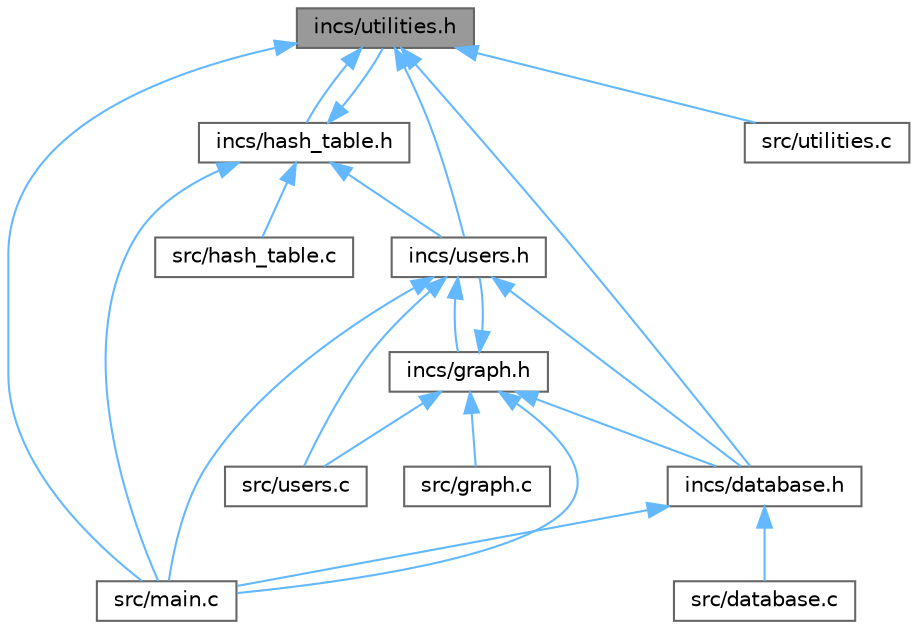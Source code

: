 digraph "incs/utilities.h"
{
 // LATEX_PDF_SIZE
  bgcolor="transparent";
  edge [fontname=Helvetica,fontsize=10,labelfontname=Helvetica,labelfontsize=10];
  node [fontname=Helvetica,fontsize=10,shape=box,height=0.2,width=0.4];
  Node1 [id="Node000001",label="incs/utilities.h",height=0.2,width=0.4,color="gray40", fillcolor="grey60", style="filled", fontcolor="black",tooltip="Cabecera para utilities.c."];
  Node1 -> Node2 [id="edge21_Node000001_Node000002",dir="back",color="steelblue1",style="solid",tooltip=" "];
  Node2 [id="Node000002",label="incs/database.h",height=0.2,width=0.4,color="grey40", fillcolor="white", style="filled",URL="$d8/d9c/database_8h.html",tooltip="Cabecera para database.c."];
  Node2 -> Node3 [id="edge22_Node000002_Node000003",dir="back",color="steelblue1",style="solid",tooltip=" "];
  Node3 [id="Node000003",label="src/database.c",height=0.2,width=0.4,color="grey40", fillcolor="white", style="filled",URL="$d5/d4b/database_8c.html",tooltip="Funciones para la gestión y guardado de la base de datos."];
  Node2 -> Node4 [id="edge23_Node000002_Node000004",dir="back",color="steelblue1",style="solid",tooltip=" "];
  Node4 [id="Node000004",label="src/main.c",height=0.2,width=0.4,color="grey40", fillcolor="white", style="filled",URL="$d0/d29/main_8c.html",tooltip="Flujo principal del programa."];
  Node1 -> Node5 [id="edge24_Node000001_Node000005",dir="back",color="steelblue1",style="solid",tooltip=" "];
  Node5 [id="Node000005",label="incs/hash_table.h",height=0.2,width=0.4,color="grey40", fillcolor="white", style="filled",URL="$d4/ddb/hash__table_8h.html",tooltip="Cabecera para hash_table.c."];
  Node5 -> Node6 [id="edge25_Node000005_Node000006",dir="back",color="steelblue1",style="solid",tooltip=" "];
  Node6 [id="Node000006",label="incs/users.h",height=0.2,width=0.4,color="grey40", fillcolor="white", style="filled",URL="$d0/d5f/users_8h.html",tooltip="Cabecera para users.c."];
  Node6 -> Node2 [id="edge26_Node000006_Node000002",dir="back",color="steelblue1",style="solid",tooltip=" "];
  Node6 -> Node7 [id="edge27_Node000006_Node000007",dir="back",color="steelblue1",style="solid",tooltip=" "];
  Node7 [id="Node000007",label="incs/graph.h",height=0.2,width=0.4,color="grey40", fillcolor="white", style="filled",URL="$d6/df3/graph_8h.html",tooltip="Cabecera para graph.c."];
  Node7 -> Node2 [id="edge28_Node000007_Node000002",dir="back",color="steelblue1",style="solid",tooltip=" "];
  Node7 -> Node6 [id="edge29_Node000007_Node000006",dir="back",color="steelblue1",style="solid",tooltip=" "];
  Node7 -> Node8 [id="edge30_Node000007_Node000008",dir="back",color="steelblue1",style="solid",tooltip=" "];
  Node8 [id="Node000008",label="src/graph.c",height=0.2,width=0.4,color="grey40", fillcolor="white", style="filled",URL="$d1/d2a/graph_8c.html",tooltip="Implementación de funciones para gestionar grafos y relaciones entre usuarios."];
  Node7 -> Node4 [id="edge31_Node000007_Node000004",dir="back",color="steelblue1",style="solid",tooltip=" "];
  Node7 -> Node9 [id="edge32_Node000007_Node000009",dir="back",color="steelblue1",style="solid",tooltip=" "];
  Node9 [id="Node000009",label="src/users.c",height=0.2,width=0.4,color="grey40", fillcolor="white", style="filled",URL="$d2/d9e/users_8c.html",tooltip="Implementación de las funciones para gestionar usuarios y publicaciones."];
  Node6 -> Node4 [id="edge33_Node000006_Node000004",dir="back",color="steelblue1",style="solid",tooltip=" "];
  Node6 -> Node9 [id="edge34_Node000006_Node000009",dir="back",color="steelblue1",style="solid",tooltip=" "];
  Node5 -> Node1 [id="edge35_Node000005_Node000001",dir="back",color="steelblue1",style="solid",tooltip=" "];
  Node5 -> Node10 [id="edge36_Node000005_Node000010",dir="back",color="steelblue1",style="solid",tooltip=" "];
  Node10 [id="Node000010",label="src/hash_table.c",height=0.2,width=0.4,color="grey40", fillcolor="white", style="filled",URL="$d2/daf/hash__table_8c.html",tooltip="Implementación de funciones para gestionar tablas hash, usuarios y publicaciones."];
  Node5 -> Node4 [id="edge37_Node000005_Node000004",dir="back",color="steelblue1",style="solid",tooltip=" "];
  Node1 -> Node6 [id="edge38_Node000001_Node000006",dir="back",color="steelblue1",style="solid",tooltip=" "];
  Node1 -> Node4 [id="edge39_Node000001_Node000004",dir="back",color="steelblue1",style="solid",tooltip=" "];
  Node1 -> Node11 [id="edge40_Node000001_Node000011",dir="back",color="steelblue1",style="solid",tooltip=" "];
  Node11 [id="Node000011",label="src/utilities.c",height=0.2,width=0.4,color="grey40", fillcolor="white", style="filled",URL="$d7/db6/utilities_8c.html",tooltip="Funciones de utilidad y testing para el programa."];
}
